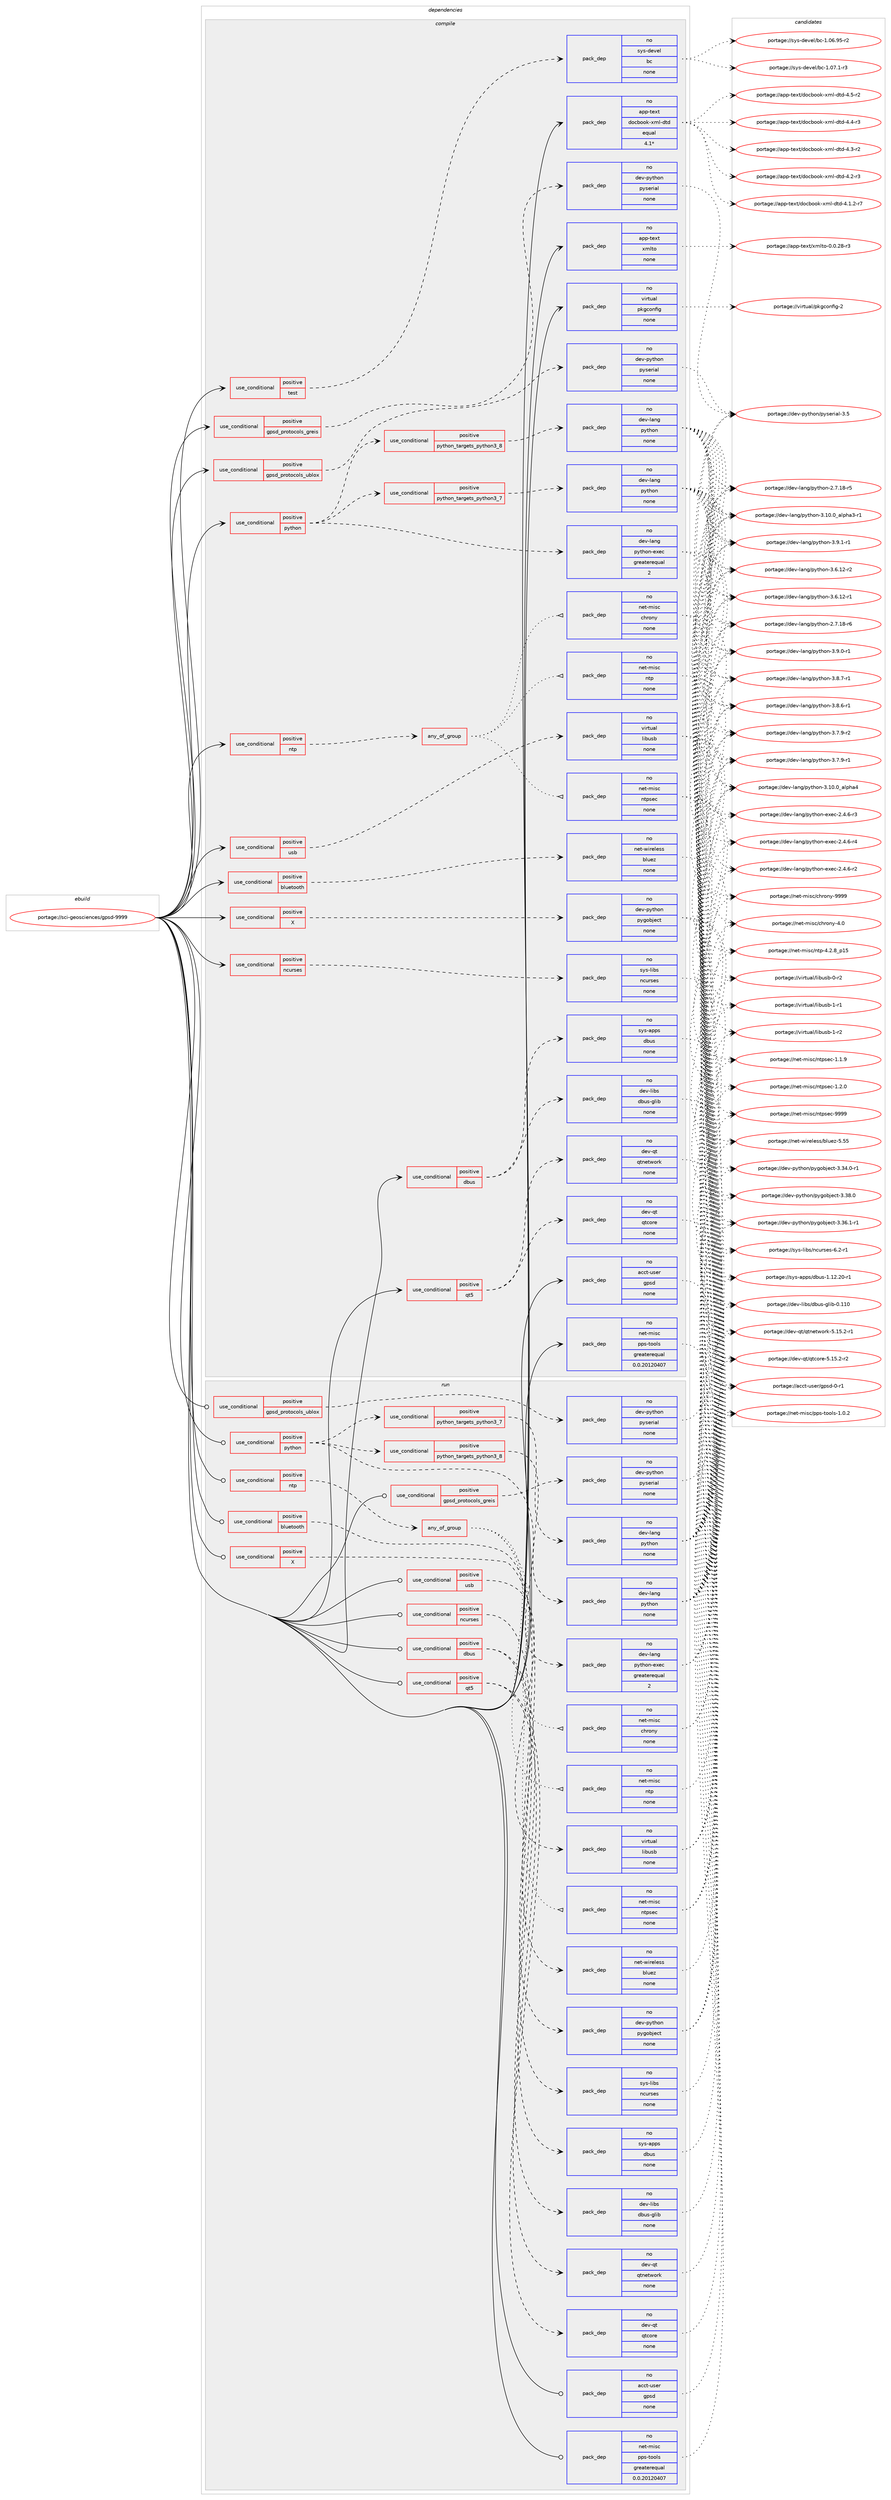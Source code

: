 digraph prolog {

# *************
# Graph options
# *************

newrank=true;
concentrate=true;
compound=true;
graph [rankdir=LR,fontname=Helvetica,fontsize=10,ranksep=1.5];#, ranksep=2.5, nodesep=0.2];
edge  [arrowhead=vee];
node  [fontname=Helvetica,fontsize=10];

# **********
# The ebuild
# **********

subgraph cluster_leftcol {
color=gray;
rank=same;
label=<<i>ebuild</i>>;
id [label="portage://sci-geosciences/gpsd-9999", color=red, width=4, href="../sci-geosciences/gpsd-9999.svg"];
}

# ****************
# The dependencies
# ****************

subgraph cluster_midcol {
color=gray;
label=<<i>dependencies</i>>;
subgraph cluster_compile {
fillcolor="#eeeeee";
style=filled;
label=<<i>compile</i>>;
subgraph cond5773 {
dependency18515 [label=<<TABLE BORDER="0" CELLBORDER="1" CELLSPACING="0" CELLPADDING="4"><TR><TD ROWSPAN="3" CELLPADDING="10">use_conditional</TD></TR><TR><TD>positive</TD></TR><TR><TD>X</TD></TR></TABLE>>, shape=none, color=red];
subgraph pack12598 {
dependency18516 [label=<<TABLE BORDER="0" CELLBORDER="1" CELLSPACING="0" CELLPADDING="4" WIDTH="220"><TR><TD ROWSPAN="6" CELLPADDING="30">pack_dep</TD></TR><TR><TD WIDTH="110">no</TD></TR><TR><TD>dev-python</TD></TR><TR><TD>pygobject</TD></TR><TR><TD>none</TD></TR><TR><TD></TD></TR></TABLE>>, shape=none, color=blue];
}
dependency18515:e -> dependency18516:w [weight=20,style="dashed",arrowhead="vee"];
}
id:e -> dependency18515:w [weight=20,style="solid",arrowhead="vee"];
subgraph cond5774 {
dependency18517 [label=<<TABLE BORDER="0" CELLBORDER="1" CELLSPACING="0" CELLPADDING="4"><TR><TD ROWSPAN="3" CELLPADDING="10">use_conditional</TD></TR><TR><TD>positive</TD></TR><TR><TD>bluetooth</TD></TR></TABLE>>, shape=none, color=red];
subgraph pack12599 {
dependency18518 [label=<<TABLE BORDER="0" CELLBORDER="1" CELLSPACING="0" CELLPADDING="4" WIDTH="220"><TR><TD ROWSPAN="6" CELLPADDING="30">pack_dep</TD></TR><TR><TD WIDTH="110">no</TD></TR><TR><TD>net-wireless</TD></TR><TR><TD>bluez</TD></TR><TR><TD>none</TD></TR><TR><TD></TD></TR></TABLE>>, shape=none, color=blue];
}
dependency18517:e -> dependency18518:w [weight=20,style="dashed",arrowhead="vee"];
}
id:e -> dependency18517:w [weight=20,style="solid",arrowhead="vee"];
subgraph cond5775 {
dependency18519 [label=<<TABLE BORDER="0" CELLBORDER="1" CELLSPACING="0" CELLPADDING="4"><TR><TD ROWSPAN="3" CELLPADDING="10">use_conditional</TD></TR><TR><TD>positive</TD></TR><TR><TD>dbus</TD></TR></TABLE>>, shape=none, color=red];
subgraph pack12600 {
dependency18520 [label=<<TABLE BORDER="0" CELLBORDER="1" CELLSPACING="0" CELLPADDING="4" WIDTH="220"><TR><TD ROWSPAN="6" CELLPADDING="30">pack_dep</TD></TR><TR><TD WIDTH="110">no</TD></TR><TR><TD>sys-apps</TD></TR><TR><TD>dbus</TD></TR><TR><TD>none</TD></TR><TR><TD></TD></TR></TABLE>>, shape=none, color=blue];
}
dependency18519:e -> dependency18520:w [weight=20,style="dashed",arrowhead="vee"];
subgraph pack12601 {
dependency18521 [label=<<TABLE BORDER="0" CELLBORDER="1" CELLSPACING="0" CELLPADDING="4" WIDTH="220"><TR><TD ROWSPAN="6" CELLPADDING="30">pack_dep</TD></TR><TR><TD WIDTH="110">no</TD></TR><TR><TD>dev-libs</TD></TR><TR><TD>dbus-glib</TD></TR><TR><TD>none</TD></TR><TR><TD></TD></TR></TABLE>>, shape=none, color=blue];
}
dependency18519:e -> dependency18521:w [weight=20,style="dashed",arrowhead="vee"];
}
id:e -> dependency18519:w [weight=20,style="solid",arrowhead="vee"];
subgraph cond5776 {
dependency18522 [label=<<TABLE BORDER="0" CELLBORDER="1" CELLSPACING="0" CELLPADDING="4"><TR><TD ROWSPAN="3" CELLPADDING="10">use_conditional</TD></TR><TR><TD>positive</TD></TR><TR><TD>gpsd_protocols_greis</TD></TR></TABLE>>, shape=none, color=red];
subgraph pack12602 {
dependency18523 [label=<<TABLE BORDER="0" CELLBORDER="1" CELLSPACING="0" CELLPADDING="4" WIDTH="220"><TR><TD ROWSPAN="6" CELLPADDING="30">pack_dep</TD></TR><TR><TD WIDTH="110">no</TD></TR><TR><TD>dev-python</TD></TR><TR><TD>pyserial</TD></TR><TR><TD>none</TD></TR><TR><TD></TD></TR></TABLE>>, shape=none, color=blue];
}
dependency18522:e -> dependency18523:w [weight=20,style="dashed",arrowhead="vee"];
}
id:e -> dependency18522:w [weight=20,style="solid",arrowhead="vee"];
subgraph cond5777 {
dependency18524 [label=<<TABLE BORDER="0" CELLBORDER="1" CELLSPACING="0" CELLPADDING="4"><TR><TD ROWSPAN="3" CELLPADDING="10">use_conditional</TD></TR><TR><TD>positive</TD></TR><TR><TD>gpsd_protocols_ublox</TD></TR></TABLE>>, shape=none, color=red];
subgraph pack12603 {
dependency18525 [label=<<TABLE BORDER="0" CELLBORDER="1" CELLSPACING="0" CELLPADDING="4" WIDTH="220"><TR><TD ROWSPAN="6" CELLPADDING="30">pack_dep</TD></TR><TR><TD WIDTH="110">no</TD></TR><TR><TD>dev-python</TD></TR><TR><TD>pyserial</TD></TR><TR><TD>none</TD></TR><TR><TD></TD></TR></TABLE>>, shape=none, color=blue];
}
dependency18524:e -> dependency18525:w [weight=20,style="dashed",arrowhead="vee"];
}
id:e -> dependency18524:w [weight=20,style="solid",arrowhead="vee"];
subgraph cond5778 {
dependency18526 [label=<<TABLE BORDER="0" CELLBORDER="1" CELLSPACING="0" CELLPADDING="4"><TR><TD ROWSPAN="3" CELLPADDING="10">use_conditional</TD></TR><TR><TD>positive</TD></TR><TR><TD>ncurses</TD></TR></TABLE>>, shape=none, color=red];
subgraph pack12604 {
dependency18527 [label=<<TABLE BORDER="0" CELLBORDER="1" CELLSPACING="0" CELLPADDING="4" WIDTH="220"><TR><TD ROWSPAN="6" CELLPADDING="30">pack_dep</TD></TR><TR><TD WIDTH="110">no</TD></TR><TR><TD>sys-libs</TD></TR><TR><TD>ncurses</TD></TR><TR><TD>none</TD></TR><TR><TD></TD></TR></TABLE>>, shape=none, color=blue];
}
dependency18526:e -> dependency18527:w [weight=20,style="dashed",arrowhead="vee"];
}
id:e -> dependency18526:w [weight=20,style="solid",arrowhead="vee"];
subgraph cond5779 {
dependency18528 [label=<<TABLE BORDER="0" CELLBORDER="1" CELLSPACING="0" CELLPADDING="4"><TR><TD ROWSPAN="3" CELLPADDING="10">use_conditional</TD></TR><TR><TD>positive</TD></TR><TR><TD>ntp</TD></TR></TABLE>>, shape=none, color=red];
subgraph any125 {
dependency18529 [label=<<TABLE BORDER="0" CELLBORDER="1" CELLSPACING="0" CELLPADDING="4"><TR><TD CELLPADDING="10">any_of_group</TD></TR></TABLE>>, shape=none, color=red];subgraph pack12605 {
dependency18530 [label=<<TABLE BORDER="0" CELLBORDER="1" CELLSPACING="0" CELLPADDING="4" WIDTH="220"><TR><TD ROWSPAN="6" CELLPADDING="30">pack_dep</TD></TR><TR><TD WIDTH="110">no</TD></TR><TR><TD>net-misc</TD></TR><TR><TD>ntp</TD></TR><TR><TD>none</TD></TR><TR><TD></TD></TR></TABLE>>, shape=none, color=blue];
}
dependency18529:e -> dependency18530:w [weight=20,style="dotted",arrowhead="oinv"];
subgraph pack12606 {
dependency18531 [label=<<TABLE BORDER="0" CELLBORDER="1" CELLSPACING="0" CELLPADDING="4" WIDTH="220"><TR><TD ROWSPAN="6" CELLPADDING="30">pack_dep</TD></TR><TR><TD WIDTH="110">no</TD></TR><TR><TD>net-misc</TD></TR><TR><TD>ntpsec</TD></TR><TR><TD>none</TD></TR><TR><TD></TD></TR></TABLE>>, shape=none, color=blue];
}
dependency18529:e -> dependency18531:w [weight=20,style="dotted",arrowhead="oinv"];
subgraph pack12607 {
dependency18532 [label=<<TABLE BORDER="0" CELLBORDER="1" CELLSPACING="0" CELLPADDING="4" WIDTH="220"><TR><TD ROWSPAN="6" CELLPADDING="30">pack_dep</TD></TR><TR><TD WIDTH="110">no</TD></TR><TR><TD>net-misc</TD></TR><TR><TD>chrony</TD></TR><TR><TD>none</TD></TR><TR><TD></TD></TR></TABLE>>, shape=none, color=blue];
}
dependency18529:e -> dependency18532:w [weight=20,style="dotted",arrowhead="oinv"];
}
dependency18528:e -> dependency18529:w [weight=20,style="dashed",arrowhead="vee"];
}
id:e -> dependency18528:w [weight=20,style="solid",arrowhead="vee"];
subgraph cond5780 {
dependency18533 [label=<<TABLE BORDER="0" CELLBORDER="1" CELLSPACING="0" CELLPADDING="4"><TR><TD ROWSPAN="3" CELLPADDING="10">use_conditional</TD></TR><TR><TD>positive</TD></TR><TR><TD>python</TD></TR></TABLE>>, shape=none, color=red];
subgraph cond5781 {
dependency18534 [label=<<TABLE BORDER="0" CELLBORDER="1" CELLSPACING="0" CELLPADDING="4"><TR><TD ROWSPAN="3" CELLPADDING="10">use_conditional</TD></TR><TR><TD>positive</TD></TR><TR><TD>python_targets_python3_7</TD></TR></TABLE>>, shape=none, color=red];
subgraph pack12608 {
dependency18535 [label=<<TABLE BORDER="0" CELLBORDER="1" CELLSPACING="0" CELLPADDING="4" WIDTH="220"><TR><TD ROWSPAN="6" CELLPADDING="30">pack_dep</TD></TR><TR><TD WIDTH="110">no</TD></TR><TR><TD>dev-lang</TD></TR><TR><TD>python</TD></TR><TR><TD>none</TD></TR><TR><TD></TD></TR></TABLE>>, shape=none, color=blue];
}
dependency18534:e -> dependency18535:w [weight=20,style="dashed",arrowhead="vee"];
}
dependency18533:e -> dependency18534:w [weight=20,style="dashed",arrowhead="vee"];
subgraph cond5782 {
dependency18536 [label=<<TABLE BORDER="0" CELLBORDER="1" CELLSPACING="0" CELLPADDING="4"><TR><TD ROWSPAN="3" CELLPADDING="10">use_conditional</TD></TR><TR><TD>positive</TD></TR><TR><TD>python_targets_python3_8</TD></TR></TABLE>>, shape=none, color=red];
subgraph pack12609 {
dependency18537 [label=<<TABLE BORDER="0" CELLBORDER="1" CELLSPACING="0" CELLPADDING="4" WIDTH="220"><TR><TD ROWSPAN="6" CELLPADDING="30">pack_dep</TD></TR><TR><TD WIDTH="110">no</TD></TR><TR><TD>dev-lang</TD></TR><TR><TD>python</TD></TR><TR><TD>none</TD></TR><TR><TD></TD></TR></TABLE>>, shape=none, color=blue];
}
dependency18536:e -> dependency18537:w [weight=20,style="dashed",arrowhead="vee"];
}
dependency18533:e -> dependency18536:w [weight=20,style="dashed",arrowhead="vee"];
subgraph pack12610 {
dependency18538 [label=<<TABLE BORDER="0" CELLBORDER="1" CELLSPACING="0" CELLPADDING="4" WIDTH="220"><TR><TD ROWSPAN="6" CELLPADDING="30">pack_dep</TD></TR><TR><TD WIDTH="110">no</TD></TR><TR><TD>dev-lang</TD></TR><TR><TD>python-exec</TD></TR><TR><TD>greaterequal</TD></TR><TR><TD>2</TD></TR></TABLE>>, shape=none, color=blue];
}
dependency18533:e -> dependency18538:w [weight=20,style="dashed",arrowhead="vee"];
}
id:e -> dependency18533:w [weight=20,style="solid",arrowhead="vee"];
subgraph cond5783 {
dependency18539 [label=<<TABLE BORDER="0" CELLBORDER="1" CELLSPACING="0" CELLPADDING="4"><TR><TD ROWSPAN="3" CELLPADDING="10">use_conditional</TD></TR><TR><TD>positive</TD></TR><TR><TD>qt5</TD></TR></TABLE>>, shape=none, color=red];
subgraph pack12611 {
dependency18540 [label=<<TABLE BORDER="0" CELLBORDER="1" CELLSPACING="0" CELLPADDING="4" WIDTH="220"><TR><TD ROWSPAN="6" CELLPADDING="30">pack_dep</TD></TR><TR><TD WIDTH="110">no</TD></TR><TR><TD>dev-qt</TD></TR><TR><TD>qtcore</TD></TR><TR><TD>none</TD></TR><TR><TD></TD></TR></TABLE>>, shape=none, color=blue];
}
dependency18539:e -> dependency18540:w [weight=20,style="dashed",arrowhead="vee"];
subgraph pack12612 {
dependency18541 [label=<<TABLE BORDER="0" CELLBORDER="1" CELLSPACING="0" CELLPADDING="4" WIDTH="220"><TR><TD ROWSPAN="6" CELLPADDING="30">pack_dep</TD></TR><TR><TD WIDTH="110">no</TD></TR><TR><TD>dev-qt</TD></TR><TR><TD>qtnetwork</TD></TR><TR><TD>none</TD></TR><TR><TD></TD></TR></TABLE>>, shape=none, color=blue];
}
dependency18539:e -> dependency18541:w [weight=20,style="dashed",arrowhead="vee"];
}
id:e -> dependency18539:w [weight=20,style="solid",arrowhead="vee"];
subgraph cond5784 {
dependency18542 [label=<<TABLE BORDER="0" CELLBORDER="1" CELLSPACING="0" CELLPADDING="4"><TR><TD ROWSPAN="3" CELLPADDING="10">use_conditional</TD></TR><TR><TD>positive</TD></TR><TR><TD>test</TD></TR></TABLE>>, shape=none, color=red];
subgraph pack12613 {
dependency18543 [label=<<TABLE BORDER="0" CELLBORDER="1" CELLSPACING="0" CELLPADDING="4" WIDTH="220"><TR><TD ROWSPAN="6" CELLPADDING="30">pack_dep</TD></TR><TR><TD WIDTH="110">no</TD></TR><TR><TD>sys-devel</TD></TR><TR><TD>bc</TD></TR><TR><TD>none</TD></TR><TR><TD></TD></TR></TABLE>>, shape=none, color=blue];
}
dependency18542:e -> dependency18543:w [weight=20,style="dashed",arrowhead="vee"];
}
id:e -> dependency18542:w [weight=20,style="solid",arrowhead="vee"];
subgraph cond5785 {
dependency18544 [label=<<TABLE BORDER="0" CELLBORDER="1" CELLSPACING="0" CELLPADDING="4"><TR><TD ROWSPAN="3" CELLPADDING="10">use_conditional</TD></TR><TR><TD>positive</TD></TR><TR><TD>usb</TD></TR></TABLE>>, shape=none, color=red];
subgraph pack12614 {
dependency18545 [label=<<TABLE BORDER="0" CELLBORDER="1" CELLSPACING="0" CELLPADDING="4" WIDTH="220"><TR><TD ROWSPAN="6" CELLPADDING="30">pack_dep</TD></TR><TR><TD WIDTH="110">no</TD></TR><TR><TD>virtual</TD></TR><TR><TD>libusb</TD></TR><TR><TD>none</TD></TR><TR><TD></TD></TR></TABLE>>, shape=none, color=blue];
}
dependency18544:e -> dependency18545:w [weight=20,style="dashed",arrowhead="vee"];
}
id:e -> dependency18544:w [weight=20,style="solid",arrowhead="vee"];
subgraph pack12615 {
dependency18546 [label=<<TABLE BORDER="0" CELLBORDER="1" CELLSPACING="0" CELLPADDING="4" WIDTH="220"><TR><TD ROWSPAN="6" CELLPADDING="30">pack_dep</TD></TR><TR><TD WIDTH="110">no</TD></TR><TR><TD>acct-user</TD></TR><TR><TD>gpsd</TD></TR><TR><TD>none</TD></TR><TR><TD></TD></TR></TABLE>>, shape=none, color=blue];
}
id:e -> dependency18546:w [weight=20,style="solid",arrowhead="vee"];
subgraph pack12616 {
dependency18547 [label=<<TABLE BORDER="0" CELLBORDER="1" CELLSPACING="0" CELLPADDING="4" WIDTH="220"><TR><TD ROWSPAN="6" CELLPADDING="30">pack_dep</TD></TR><TR><TD WIDTH="110">no</TD></TR><TR><TD>app-text</TD></TR><TR><TD>docbook-xml-dtd</TD></TR><TR><TD>equal</TD></TR><TR><TD>4.1*</TD></TR></TABLE>>, shape=none, color=blue];
}
id:e -> dependency18547:w [weight=20,style="solid",arrowhead="vee"];
subgraph pack12617 {
dependency18548 [label=<<TABLE BORDER="0" CELLBORDER="1" CELLSPACING="0" CELLPADDING="4" WIDTH="220"><TR><TD ROWSPAN="6" CELLPADDING="30">pack_dep</TD></TR><TR><TD WIDTH="110">no</TD></TR><TR><TD>app-text</TD></TR><TR><TD>xmlto</TD></TR><TR><TD>none</TD></TR><TR><TD></TD></TR></TABLE>>, shape=none, color=blue];
}
id:e -> dependency18548:w [weight=20,style="solid",arrowhead="vee"];
subgraph pack12618 {
dependency18549 [label=<<TABLE BORDER="0" CELLBORDER="1" CELLSPACING="0" CELLPADDING="4" WIDTH="220"><TR><TD ROWSPAN="6" CELLPADDING="30">pack_dep</TD></TR><TR><TD WIDTH="110">no</TD></TR><TR><TD>net-misc</TD></TR><TR><TD>pps-tools</TD></TR><TR><TD>greaterequal</TD></TR><TR><TD>0.0.20120407</TD></TR></TABLE>>, shape=none, color=blue];
}
id:e -> dependency18549:w [weight=20,style="solid",arrowhead="vee"];
subgraph pack12619 {
dependency18550 [label=<<TABLE BORDER="0" CELLBORDER="1" CELLSPACING="0" CELLPADDING="4" WIDTH="220"><TR><TD ROWSPAN="6" CELLPADDING="30">pack_dep</TD></TR><TR><TD WIDTH="110">no</TD></TR><TR><TD>virtual</TD></TR><TR><TD>pkgconfig</TD></TR><TR><TD>none</TD></TR><TR><TD></TD></TR></TABLE>>, shape=none, color=blue];
}
id:e -> dependency18550:w [weight=20,style="solid",arrowhead="vee"];
}
subgraph cluster_compileandrun {
fillcolor="#eeeeee";
style=filled;
label=<<i>compile and run</i>>;
}
subgraph cluster_run {
fillcolor="#eeeeee";
style=filled;
label=<<i>run</i>>;
subgraph cond5786 {
dependency18551 [label=<<TABLE BORDER="0" CELLBORDER="1" CELLSPACING="0" CELLPADDING="4"><TR><TD ROWSPAN="3" CELLPADDING="10">use_conditional</TD></TR><TR><TD>positive</TD></TR><TR><TD>X</TD></TR></TABLE>>, shape=none, color=red];
subgraph pack12620 {
dependency18552 [label=<<TABLE BORDER="0" CELLBORDER="1" CELLSPACING="0" CELLPADDING="4" WIDTH="220"><TR><TD ROWSPAN="6" CELLPADDING="30">pack_dep</TD></TR><TR><TD WIDTH="110">no</TD></TR><TR><TD>dev-python</TD></TR><TR><TD>pygobject</TD></TR><TR><TD>none</TD></TR><TR><TD></TD></TR></TABLE>>, shape=none, color=blue];
}
dependency18551:e -> dependency18552:w [weight=20,style="dashed",arrowhead="vee"];
}
id:e -> dependency18551:w [weight=20,style="solid",arrowhead="odot"];
subgraph cond5787 {
dependency18553 [label=<<TABLE BORDER="0" CELLBORDER="1" CELLSPACING="0" CELLPADDING="4"><TR><TD ROWSPAN="3" CELLPADDING="10">use_conditional</TD></TR><TR><TD>positive</TD></TR><TR><TD>bluetooth</TD></TR></TABLE>>, shape=none, color=red];
subgraph pack12621 {
dependency18554 [label=<<TABLE BORDER="0" CELLBORDER="1" CELLSPACING="0" CELLPADDING="4" WIDTH="220"><TR><TD ROWSPAN="6" CELLPADDING="30">pack_dep</TD></TR><TR><TD WIDTH="110">no</TD></TR><TR><TD>net-wireless</TD></TR><TR><TD>bluez</TD></TR><TR><TD>none</TD></TR><TR><TD></TD></TR></TABLE>>, shape=none, color=blue];
}
dependency18553:e -> dependency18554:w [weight=20,style="dashed",arrowhead="vee"];
}
id:e -> dependency18553:w [weight=20,style="solid",arrowhead="odot"];
subgraph cond5788 {
dependency18555 [label=<<TABLE BORDER="0" CELLBORDER="1" CELLSPACING="0" CELLPADDING="4"><TR><TD ROWSPAN="3" CELLPADDING="10">use_conditional</TD></TR><TR><TD>positive</TD></TR><TR><TD>dbus</TD></TR></TABLE>>, shape=none, color=red];
subgraph pack12622 {
dependency18556 [label=<<TABLE BORDER="0" CELLBORDER="1" CELLSPACING="0" CELLPADDING="4" WIDTH="220"><TR><TD ROWSPAN="6" CELLPADDING="30">pack_dep</TD></TR><TR><TD WIDTH="110">no</TD></TR><TR><TD>sys-apps</TD></TR><TR><TD>dbus</TD></TR><TR><TD>none</TD></TR><TR><TD></TD></TR></TABLE>>, shape=none, color=blue];
}
dependency18555:e -> dependency18556:w [weight=20,style="dashed",arrowhead="vee"];
subgraph pack12623 {
dependency18557 [label=<<TABLE BORDER="0" CELLBORDER="1" CELLSPACING="0" CELLPADDING="4" WIDTH="220"><TR><TD ROWSPAN="6" CELLPADDING="30">pack_dep</TD></TR><TR><TD WIDTH="110">no</TD></TR><TR><TD>dev-libs</TD></TR><TR><TD>dbus-glib</TD></TR><TR><TD>none</TD></TR><TR><TD></TD></TR></TABLE>>, shape=none, color=blue];
}
dependency18555:e -> dependency18557:w [weight=20,style="dashed",arrowhead="vee"];
}
id:e -> dependency18555:w [weight=20,style="solid",arrowhead="odot"];
subgraph cond5789 {
dependency18558 [label=<<TABLE BORDER="0" CELLBORDER="1" CELLSPACING="0" CELLPADDING="4"><TR><TD ROWSPAN="3" CELLPADDING="10">use_conditional</TD></TR><TR><TD>positive</TD></TR><TR><TD>gpsd_protocols_greis</TD></TR></TABLE>>, shape=none, color=red];
subgraph pack12624 {
dependency18559 [label=<<TABLE BORDER="0" CELLBORDER="1" CELLSPACING="0" CELLPADDING="4" WIDTH="220"><TR><TD ROWSPAN="6" CELLPADDING="30">pack_dep</TD></TR><TR><TD WIDTH="110">no</TD></TR><TR><TD>dev-python</TD></TR><TR><TD>pyserial</TD></TR><TR><TD>none</TD></TR><TR><TD></TD></TR></TABLE>>, shape=none, color=blue];
}
dependency18558:e -> dependency18559:w [weight=20,style="dashed",arrowhead="vee"];
}
id:e -> dependency18558:w [weight=20,style="solid",arrowhead="odot"];
subgraph cond5790 {
dependency18560 [label=<<TABLE BORDER="0" CELLBORDER="1" CELLSPACING="0" CELLPADDING="4"><TR><TD ROWSPAN="3" CELLPADDING="10">use_conditional</TD></TR><TR><TD>positive</TD></TR><TR><TD>gpsd_protocols_ublox</TD></TR></TABLE>>, shape=none, color=red];
subgraph pack12625 {
dependency18561 [label=<<TABLE BORDER="0" CELLBORDER="1" CELLSPACING="0" CELLPADDING="4" WIDTH="220"><TR><TD ROWSPAN="6" CELLPADDING="30">pack_dep</TD></TR><TR><TD WIDTH="110">no</TD></TR><TR><TD>dev-python</TD></TR><TR><TD>pyserial</TD></TR><TR><TD>none</TD></TR><TR><TD></TD></TR></TABLE>>, shape=none, color=blue];
}
dependency18560:e -> dependency18561:w [weight=20,style="dashed",arrowhead="vee"];
}
id:e -> dependency18560:w [weight=20,style="solid",arrowhead="odot"];
subgraph cond5791 {
dependency18562 [label=<<TABLE BORDER="0" CELLBORDER="1" CELLSPACING="0" CELLPADDING="4"><TR><TD ROWSPAN="3" CELLPADDING="10">use_conditional</TD></TR><TR><TD>positive</TD></TR><TR><TD>ncurses</TD></TR></TABLE>>, shape=none, color=red];
subgraph pack12626 {
dependency18563 [label=<<TABLE BORDER="0" CELLBORDER="1" CELLSPACING="0" CELLPADDING="4" WIDTH="220"><TR><TD ROWSPAN="6" CELLPADDING="30">pack_dep</TD></TR><TR><TD WIDTH="110">no</TD></TR><TR><TD>sys-libs</TD></TR><TR><TD>ncurses</TD></TR><TR><TD>none</TD></TR><TR><TD></TD></TR></TABLE>>, shape=none, color=blue];
}
dependency18562:e -> dependency18563:w [weight=20,style="dashed",arrowhead="vee"];
}
id:e -> dependency18562:w [weight=20,style="solid",arrowhead="odot"];
subgraph cond5792 {
dependency18564 [label=<<TABLE BORDER="0" CELLBORDER="1" CELLSPACING="0" CELLPADDING="4"><TR><TD ROWSPAN="3" CELLPADDING="10">use_conditional</TD></TR><TR><TD>positive</TD></TR><TR><TD>ntp</TD></TR></TABLE>>, shape=none, color=red];
subgraph any126 {
dependency18565 [label=<<TABLE BORDER="0" CELLBORDER="1" CELLSPACING="0" CELLPADDING="4"><TR><TD CELLPADDING="10">any_of_group</TD></TR></TABLE>>, shape=none, color=red];subgraph pack12627 {
dependency18566 [label=<<TABLE BORDER="0" CELLBORDER="1" CELLSPACING="0" CELLPADDING="4" WIDTH="220"><TR><TD ROWSPAN="6" CELLPADDING="30">pack_dep</TD></TR><TR><TD WIDTH="110">no</TD></TR><TR><TD>net-misc</TD></TR><TR><TD>ntp</TD></TR><TR><TD>none</TD></TR><TR><TD></TD></TR></TABLE>>, shape=none, color=blue];
}
dependency18565:e -> dependency18566:w [weight=20,style="dotted",arrowhead="oinv"];
subgraph pack12628 {
dependency18567 [label=<<TABLE BORDER="0" CELLBORDER="1" CELLSPACING="0" CELLPADDING="4" WIDTH="220"><TR><TD ROWSPAN="6" CELLPADDING="30">pack_dep</TD></TR><TR><TD WIDTH="110">no</TD></TR><TR><TD>net-misc</TD></TR><TR><TD>ntpsec</TD></TR><TR><TD>none</TD></TR><TR><TD></TD></TR></TABLE>>, shape=none, color=blue];
}
dependency18565:e -> dependency18567:w [weight=20,style="dotted",arrowhead="oinv"];
subgraph pack12629 {
dependency18568 [label=<<TABLE BORDER="0" CELLBORDER="1" CELLSPACING="0" CELLPADDING="4" WIDTH="220"><TR><TD ROWSPAN="6" CELLPADDING="30">pack_dep</TD></TR><TR><TD WIDTH="110">no</TD></TR><TR><TD>net-misc</TD></TR><TR><TD>chrony</TD></TR><TR><TD>none</TD></TR><TR><TD></TD></TR></TABLE>>, shape=none, color=blue];
}
dependency18565:e -> dependency18568:w [weight=20,style="dotted",arrowhead="oinv"];
}
dependency18564:e -> dependency18565:w [weight=20,style="dashed",arrowhead="vee"];
}
id:e -> dependency18564:w [weight=20,style="solid",arrowhead="odot"];
subgraph cond5793 {
dependency18569 [label=<<TABLE BORDER="0" CELLBORDER="1" CELLSPACING="0" CELLPADDING="4"><TR><TD ROWSPAN="3" CELLPADDING="10">use_conditional</TD></TR><TR><TD>positive</TD></TR><TR><TD>python</TD></TR></TABLE>>, shape=none, color=red];
subgraph cond5794 {
dependency18570 [label=<<TABLE BORDER="0" CELLBORDER="1" CELLSPACING="0" CELLPADDING="4"><TR><TD ROWSPAN="3" CELLPADDING="10">use_conditional</TD></TR><TR><TD>positive</TD></TR><TR><TD>python_targets_python3_7</TD></TR></TABLE>>, shape=none, color=red];
subgraph pack12630 {
dependency18571 [label=<<TABLE BORDER="0" CELLBORDER="1" CELLSPACING="0" CELLPADDING="4" WIDTH="220"><TR><TD ROWSPAN="6" CELLPADDING="30">pack_dep</TD></TR><TR><TD WIDTH="110">no</TD></TR><TR><TD>dev-lang</TD></TR><TR><TD>python</TD></TR><TR><TD>none</TD></TR><TR><TD></TD></TR></TABLE>>, shape=none, color=blue];
}
dependency18570:e -> dependency18571:w [weight=20,style="dashed",arrowhead="vee"];
}
dependency18569:e -> dependency18570:w [weight=20,style="dashed",arrowhead="vee"];
subgraph cond5795 {
dependency18572 [label=<<TABLE BORDER="0" CELLBORDER="1" CELLSPACING="0" CELLPADDING="4"><TR><TD ROWSPAN="3" CELLPADDING="10">use_conditional</TD></TR><TR><TD>positive</TD></TR><TR><TD>python_targets_python3_8</TD></TR></TABLE>>, shape=none, color=red];
subgraph pack12631 {
dependency18573 [label=<<TABLE BORDER="0" CELLBORDER="1" CELLSPACING="0" CELLPADDING="4" WIDTH="220"><TR><TD ROWSPAN="6" CELLPADDING="30">pack_dep</TD></TR><TR><TD WIDTH="110">no</TD></TR><TR><TD>dev-lang</TD></TR><TR><TD>python</TD></TR><TR><TD>none</TD></TR><TR><TD></TD></TR></TABLE>>, shape=none, color=blue];
}
dependency18572:e -> dependency18573:w [weight=20,style="dashed",arrowhead="vee"];
}
dependency18569:e -> dependency18572:w [weight=20,style="dashed",arrowhead="vee"];
subgraph pack12632 {
dependency18574 [label=<<TABLE BORDER="0" CELLBORDER="1" CELLSPACING="0" CELLPADDING="4" WIDTH="220"><TR><TD ROWSPAN="6" CELLPADDING="30">pack_dep</TD></TR><TR><TD WIDTH="110">no</TD></TR><TR><TD>dev-lang</TD></TR><TR><TD>python-exec</TD></TR><TR><TD>greaterequal</TD></TR><TR><TD>2</TD></TR></TABLE>>, shape=none, color=blue];
}
dependency18569:e -> dependency18574:w [weight=20,style="dashed",arrowhead="vee"];
}
id:e -> dependency18569:w [weight=20,style="solid",arrowhead="odot"];
subgraph cond5796 {
dependency18575 [label=<<TABLE BORDER="0" CELLBORDER="1" CELLSPACING="0" CELLPADDING="4"><TR><TD ROWSPAN="3" CELLPADDING="10">use_conditional</TD></TR><TR><TD>positive</TD></TR><TR><TD>qt5</TD></TR></TABLE>>, shape=none, color=red];
subgraph pack12633 {
dependency18576 [label=<<TABLE BORDER="0" CELLBORDER="1" CELLSPACING="0" CELLPADDING="4" WIDTH="220"><TR><TD ROWSPAN="6" CELLPADDING="30">pack_dep</TD></TR><TR><TD WIDTH="110">no</TD></TR><TR><TD>dev-qt</TD></TR><TR><TD>qtcore</TD></TR><TR><TD>none</TD></TR><TR><TD></TD></TR></TABLE>>, shape=none, color=blue];
}
dependency18575:e -> dependency18576:w [weight=20,style="dashed",arrowhead="vee"];
subgraph pack12634 {
dependency18577 [label=<<TABLE BORDER="0" CELLBORDER="1" CELLSPACING="0" CELLPADDING="4" WIDTH="220"><TR><TD ROWSPAN="6" CELLPADDING="30">pack_dep</TD></TR><TR><TD WIDTH="110">no</TD></TR><TR><TD>dev-qt</TD></TR><TR><TD>qtnetwork</TD></TR><TR><TD>none</TD></TR><TR><TD></TD></TR></TABLE>>, shape=none, color=blue];
}
dependency18575:e -> dependency18577:w [weight=20,style="dashed",arrowhead="vee"];
}
id:e -> dependency18575:w [weight=20,style="solid",arrowhead="odot"];
subgraph cond5797 {
dependency18578 [label=<<TABLE BORDER="0" CELLBORDER="1" CELLSPACING="0" CELLPADDING="4"><TR><TD ROWSPAN="3" CELLPADDING="10">use_conditional</TD></TR><TR><TD>positive</TD></TR><TR><TD>usb</TD></TR></TABLE>>, shape=none, color=red];
subgraph pack12635 {
dependency18579 [label=<<TABLE BORDER="0" CELLBORDER="1" CELLSPACING="0" CELLPADDING="4" WIDTH="220"><TR><TD ROWSPAN="6" CELLPADDING="30">pack_dep</TD></TR><TR><TD WIDTH="110">no</TD></TR><TR><TD>virtual</TD></TR><TR><TD>libusb</TD></TR><TR><TD>none</TD></TR><TR><TD></TD></TR></TABLE>>, shape=none, color=blue];
}
dependency18578:e -> dependency18579:w [weight=20,style="dashed",arrowhead="vee"];
}
id:e -> dependency18578:w [weight=20,style="solid",arrowhead="odot"];
subgraph pack12636 {
dependency18580 [label=<<TABLE BORDER="0" CELLBORDER="1" CELLSPACING="0" CELLPADDING="4" WIDTH="220"><TR><TD ROWSPAN="6" CELLPADDING="30">pack_dep</TD></TR><TR><TD WIDTH="110">no</TD></TR><TR><TD>acct-user</TD></TR><TR><TD>gpsd</TD></TR><TR><TD>none</TD></TR><TR><TD></TD></TR></TABLE>>, shape=none, color=blue];
}
id:e -> dependency18580:w [weight=20,style="solid",arrowhead="odot"];
subgraph pack12637 {
dependency18581 [label=<<TABLE BORDER="0" CELLBORDER="1" CELLSPACING="0" CELLPADDING="4" WIDTH="220"><TR><TD ROWSPAN="6" CELLPADDING="30">pack_dep</TD></TR><TR><TD WIDTH="110">no</TD></TR><TR><TD>net-misc</TD></TR><TR><TD>pps-tools</TD></TR><TR><TD>greaterequal</TD></TR><TR><TD>0.0.20120407</TD></TR></TABLE>>, shape=none, color=blue];
}
id:e -> dependency18581:w [weight=20,style="solid",arrowhead="odot"];
}
}

# **************
# The candidates
# **************

subgraph cluster_choices {
rank=same;
color=gray;
label=<<i>candidates</i>>;

subgraph choice12598 {
color=black;
nodesep=1;
choice1001011184511212111610411111047112121103111981061019911645514651564648 [label="portage://dev-python/pygobject-3.38.0", color=red, width=4,href="../dev-python/pygobject-3.38.0.svg"];
choice10010111845112121116104111110471121211031119810610199116455146515446494511449 [label="portage://dev-python/pygobject-3.36.1-r1", color=red, width=4,href="../dev-python/pygobject-3.36.1-r1.svg"];
choice10010111845112121116104111110471121211031119810610199116455146515246484511449 [label="portage://dev-python/pygobject-3.34.0-r1", color=red, width=4,href="../dev-python/pygobject-3.34.0-r1.svg"];
dependency18516:e -> choice1001011184511212111610411111047112121103111981061019911645514651564648:w [style=dotted,weight="100"];
dependency18516:e -> choice10010111845112121116104111110471121211031119810610199116455146515446494511449:w [style=dotted,weight="100"];
dependency18516:e -> choice10010111845112121116104111110471121211031119810610199116455146515246484511449:w [style=dotted,weight="100"];
}
subgraph choice12599 {
color=black;
nodesep=1;
choice1101011164511910511410110810111511547981081171011224553465353 [label="portage://net-wireless/bluez-5.55", color=red, width=4,href="../net-wireless/bluez-5.55.svg"];
dependency18518:e -> choice1101011164511910511410110810111511547981081171011224553465353:w [style=dotted,weight="100"];
}
subgraph choice12600 {
color=black;
nodesep=1;
choice1151211154597112112115471009811711545494649504650484511449 [label="portage://sys-apps/dbus-1.12.20-r1", color=red, width=4,href="../sys-apps/dbus-1.12.20-r1.svg"];
dependency18520:e -> choice1151211154597112112115471009811711545494649504650484511449:w [style=dotted,weight="100"];
}
subgraph choice12601 {
color=black;
nodesep=1;
choice100101118451081059811547100981171154510310810598454846494948 [label="portage://dev-libs/dbus-glib-0.110", color=red, width=4,href="../dev-libs/dbus-glib-0.110.svg"];
dependency18521:e -> choice100101118451081059811547100981171154510310810598454846494948:w [style=dotted,weight="100"];
}
subgraph choice12602 {
color=black;
nodesep=1;
choice10010111845112121116104111110471121211151011141059710845514653 [label="portage://dev-python/pyserial-3.5", color=red, width=4,href="../dev-python/pyserial-3.5.svg"];
dependency18523:e -> choice10010111845112121116104111110471121211151011141059710845514653:w [style=dotted,weight="100"];
}
subgraph choice12603 {
color=black;
nodesep=1;
choice10010111845112121116104111110471121211151011141059710845514653 [label="portage://dev-python/pyserial-3.5", color=red, width=4,href="../dev-python/pyserial-3.5.svg"];
dependency18525:e -> choice10010111845112121116104111110471121211151011141059710845514653:w [style=dotted,weight="100"];
}
subgraph choice12604 {
color=black;
nodesep=1;
choice11512111545108105981154711099117114115101115455446504511449 [label="portage://sys-libs/ncurses-6.2-r1", color=red, width=4,href="../sys-libs/ncurses-6.2-r1.svg"];
dependency18527:e -> choice11512111545108105981154711099117114115101115455446504511449:w [style=dotted,weight="100"];
}
subgraph choice12605 {
color=black;
nodesep=1;
choice110101116451091051159947110116112455246504656951124953 [label="portage://net-misc/ntp-4.2.8_p15", color=red, width=4,href="../net-misc/ntp-4.2.8_p15.svg"];
dependency18530:e -> choice110101116451091051159947110116112455246504656951124953:w [style=dotted,weight="100"];
}
subgraph choice12606 {
color=black;
nodesep=1;
choice110101116451091051159947110116112115101994557575757 [label="portage://net-misc/ntpsec-9999", color=red, width=4,href="../net-misc/ntpsec-9999.svg"];
choice11010111645109105115994711011611211510199454946504648 [label="portage://net-misc/ntpsec-1.2.0", color=red, width=4,href="../net-misc/ntpsec-1.2.0.svg"];
choice11010111645109105115994711011611211510199454946494657 [label="portage://net-misc/ntpsec-1.1.9", color=red, width=4,href="../net-misc/ntpsec-1.1.9.svg"];
dependency18531:e -> choice110101116451091051159947110116112115101994557575757:w [style=dotted,weight="100"];
dependency18531:e -> choice11010111645109105115994711011611211510199454946504648:w [style=dotted,weight="100"];
dependency18531:e -> choice11010111645109105115994711011611211510199454946494657:w [style=dotted,weight="100"];
}
subgraph choice12607 {
color=black;
nodesep=1;
choice110101116451091051159947991041141111101214557575757 [label="portage://net-misc/chrony-9999", color=red, width=4,href="../net-misc/chrony-9999.svg"];
choice1101011164510910511599479910411411111012145524648 [label="portage://net-misc/chrony-4.0", color=red, width=4,href="../net-misc/chrony-4.0.svg"];
dependency18532:e -> choice110101116451091051159947991041141111101214557575757:w [style=dotted,weight="100"];
dependency18532:e -> choice1101011164510910511599479910411411111012145524648:w [style=dotted,weight="100"];
}
subgraph choice12608 {
color=black;
nodesep=1;
choice1001011184510897110103471121211161041111104551465746494511449 [label="portage://dev-lang/python-3.9.1-r1", color=red, width=4,href="../dev-lang/python-3.9.1-r1.svg"];
choice1001011184510897110103471121211161041111104551465746484511449 [label="portage://dev-lang/python-3.9.0-r1", color=red, width=4,href="../dev-lang/python-3.9.0-r1.svg"];
choice1001011184510897110103471121211161041111104551465646554511449 [label="portage://dev-lang/python-3.8.7-r1", color=red, width=4,href="../dev-lang/python-3.8.7-r1.svg"];
choice1001011184510897110103471121211161041111104551465646544511449 [label="portage://dev-lang/python-3.8.6-r1", color=red, width=4,href="../dev-lang/python-3.8.6-r1.svg"];
choice1001011184510897110103471121211161041111104551465546574511450 [label="portage://dev-lang/python-3.7.9-r2", color=red, width=4,href="../dev-lang/python-3.7.9-r2.svg"];
choice1001011184510897110103471121211161041111104551465546574511449 [label="portage://dev-lang/python-3.7.9-r1", color=red, width=4,href="../dev-lang/python-3.7.9-r1.svg"];
choice100101118451089711010347112121116104111110455146544649504511450 [label="portage://dev-lang/python-3.6.12-r2", color=red, width=4,href="../dev-lang/python-3.6.12-r2.svg"];
choice100101118451089711010347112121116104111110455146544649504511449 [label="portage://dev-lang/python-3.6.12-r1", color=red, width=4,href="../dev-lang/python-3.6.12-r1.svg"];
choice1001011184510897110103471121211161041111104551464948464895971081121049752 [label="portage://dev-lang/python-3.10.0_alpha4", color=red, width=4,href="../dev-lang/python-3.10.0_alpha4.svg"];
choice10010111845108971101034711212111610411111045514649484648959710811210497514511449 [label="portage://dev-lang/python-3.10.0_alpha3-r1", color=red, width=4,href="../dev-lang/python-3.10.0_alpha3-r1.svg"];
choice100101118451089711010347112121116104111110455046554649564511454 [label="portage://dev-lang/python-2.7.18-r6", color=red, width=4,href="../dev-lang/python-2.7.18-r6.svg"];
choice100101118451089711010347112121116104111110455046554649564511453 [label="portage://dev-lang/python-2.7.18-r5", color=red, width=4,href="../dev-lang/python-2.7.18-r5.svg"];
dependency18535:e -> choice1001011184510897110103471121211161041111104551465746494511449:w [style=dotted,weight="100"];
dependency18535:e -> choice1001011184510897110103471121211161041111104551465746484511449:w [style=dotted,weight="100"];
dependency18535:e -> choice1001011184510897110103471121211161041111104551465646554511449:w [style=dotted,weight="100"];
dependency18535:e -> choice1001011184510897110103471121211161041111104551465646544511449:w [style=dotted,weight="100"];
dependency18535:e -> choice1001011184510897110103471121211161041111104551465546574511450:w [style=dotted,weight="100"];
dependency18535:e -> choice1001011184510897110103471121211161041111104551465546574511449:w [style=dotted,weight="100"];
dependency18535:e -> choice100101118451089711010347112121116104111110455146544649504511450:w [style=dotted,weight="100"];
dependency18535:e -> choice100101118451089711010347112121116104111110455146544649504511449:w [style=dotted,weight="100"];
dependency18535:e -> choice1001011184510897110103471121211161041111104551464948464895971081121049752:w [style=dotted,weight="100"];
dependency18535:e -> choice10010111845108971101034711212111610411111045514649484648959710811210497514511449:w [style=dotted,weight="100"];
dependency18535:e -> choice100101118451089711010347112121116104111110455046554649564511454:w [style=dotted,weight="100"];
dependency18535:e -> choice100101118451089711010347112121116104111110455046554649564511453:w [style=dotted,weight="100"];
}
subgraph choice12609 {
color=black;
nodesep=1;
choice1001011184510897110103471121211161041111104551465746494511449 [label="portage://dev-lang/python-3.9.1-r1", color=red, width=4,href="../dev-lang/python-3.9.1-r1.svg"];
choice1001011184510897110103471121211161041111104551465746484511449 [label="portage://dev-lang/python-3.9.0-r1", color=red, width=4,href="../dev-lang/python-3.9.0-r1.svg"];
choice1001011184510897110103471121211161041111104551465646554511449 [label="portage://dev-lang/python-3.8.7-r1", color=red, width=4,href="../dev-lang/python-3.8.7-r1.svg"];
choice1001011184510897110103471121211161041111104551465646544511449 [label="portage://dev-lang/python-3.8.6-r1", color=red, width=4,href="../dev-lang/python-3.8.6-r1.svg"];
choice1001011184510897110103471121211161041111104551465546574511450 [label="portage://dev-lang/python-3.7.9-r2", color=red, width=4,href="../dev-lang/python-3.7.9-r2.svg"];
choice1001011184510897110103471121211161041111104551465546574511449 [label="portage://dev-lang/python-3.7.9-r1", color=red, width=4,href="../dev-lang/python-3.7.9-r1.svg"];
choice100101118451089711010347112121116104111110455146544649504511450 [label="portage://dev-lang/python-3.6.12-r2", color=red, width=4,href="../dev-lang/python-3.6.12-r2.svg"];
choice100101118451089711010347112121116104111110455146544649504511449 [label="portage://dev-lang/python-3.6.12-r1", color=red, width=4,href="../dev-lang/python-3.6.12-r1.svg"];
choice1001011184510897110103471121211161041111104551464948464895971081121049752 [label="portage://dev-lang/python-3.10.0_alpha4", color=red, width=4,href="../dev-lang/python-3.10.0_alpha4.svg"];
choice10010111845108971101034711212111610411111045514649484648959710811210497514511449 [label="portage://dev-lang/python-3.10.0_alpha3-r1", color=red, width=4,href="../dev-lang/python-3.10.0_alpha3-r1.svg"];
choice100101118451089711010347112121116104111110455046554649564511454 [label="portage://dev-lang/python-2.7.18-r6", color=red, width=4,href="../dev-lang/python-2.7.18-r6.svg"];
choice100101118451089711010347112121116104111110455046554649564511453 [label="portage://dev-lang/python-2.7.18-r5", color=red, width=4,href="../dev-lang/python-2.7.18-r5.svg"];
dependency18537:e -> choice1001011184510897110103471121211161041111104551465746494511449:w [style=dotted,weight="100"];
dependency18537:e -> choice1001011184510897110103471121211161041111104551465746484511449:w [style=dotted,weight="100"];
dependency18537:e -> choice1001011184510897110103471121211161041111104551465646554511449:w [style=dotted,weight="100"];
dependency18537:e -> choice1001011184510897110103471121211161041111104551465646544511449:w [style=dotted,weight="100"];
dependency18537:e -> choice1001011184510897110103471121211161041111104551465546574511450:w [style=dotted,weight="100"];
dependency18537:e -> choice1001011184510897110103471121211161041111104551465546574511449:w [style=dotted,weight="100"];
dependency18537:e -> choice100101118451089711010347112121116104111110455146544649504511450:w [style=dotted,weight="100"];
dependency18537:e -> choice100101118451089711010347112121116104111110455146544649504511449:w [style=dotted,weight="100"];
dependency18537:e -> choice1001011184510897110103471121211161041111104551464948464895971081121049752:w [style=dotted,weight="100"];
dependency18537:e -> choice10010111845108971101034711212111610411111045514649484648959710811210497514511449:w [style=dotted,weight="100"];
dependency18537:e -> choice100101118451089711010347112121116104111110455046554649564511454:w [style=dotted,weight="100"];
dependency18537:e -> choice100101118451089711010347112121116104111110455046554649564511453:w [style=dotted,weight="100"];
}
subgraph choice12610 {
color=black;
nodesep=1;
choice10010111845108971101034711212111610411111045101120101994550465246544511452 [label="portage://dev-lang/python-exec-2.4.6-r4", color=red, width=4,href="../dev-lang/python-exec-2.4.6-r4.svg"];
choice10010111845108971101034711212111610411111045101120101994550465246544511451 [label="portage://dev-lang/python-exec-2.4.6-r3", color=red, width=4,href="../dev-lang/python-exec-2.4.6-r3.svg"];
choice10010111845108971101034711212111610411111045101120101994550465246544511450 [label="portage://dev-lang/python-exec-2.4.6-r2", color=red, width=4,href="../dev-lang/python-exec-2.4.6-r2.svg"];
dependency18538:e -> choice10010111845108971101034711212111610411111045101120101994550465246544511452:w [style=dotted,weight="100"];
dependency18538:e -> choice10010111845108971101034711212111610411111045101120101994550465246544511451:w [style=dotted,weight="100"];
dependency18538:e -> choice10010111845108971101034711212111610411111045101120101994550465246544511450:w [style=dotted,weight="100"];
}
subgraph choice12611 {
color=black;
nodesep=1;
choice100101118451131164711311699111114101455346495346504511450 [label="portage://dev-qt/qtcore-5.15.2-r2", color=red, width=4,href="../dev-qt/qtcore-5.15.2-r2.svg"];
dependency18540:e -> choice100101118451131164711311699111114101455346495346504511450:w [style=dotted,weight="100"];
}
subgraph choice12612 {
color=black;
nodesep=1;
choice1001011184511311647113116110101116119111114107455346495346504511449 [label="portage://dev-qt/qtnetwork-5.15.2-r1", color=red, width=4,href="../dev-qt/qtnetwork-5.15.2-r1.svg"];
dependency18541:e -> choice1001011184511311647113116110101116119111114107455346495346504511449:w [style=dotted,weight="100"];
}
subgraph choice12613 {
color=black;
nodesep=1;
choice11512111545100101118101108479899454946485546494511451 [label="portage://sys-devel/bc-1.07.1-r3", color=red, width=4,href="../sys-devel/bc-1.07.1-r3.svg"];
choice1151211154510010111810110847989945494648544657534511450 [label="portage://sys-devel/bc-1.06.95-r2", color=red, width=4,href="../sys-devel/bc-1.06.95-r2.svg"];
dependency18543:e -> choice11512111545100101118101108479899454946485546494511451:w [style=dotted,weight="100"];
dependency18543:e -> choice1151211154510010111810110847989945494648544657534511450:w [style=dotted,weight="100"];
}
subgraph choice12614 {
color=black;
nodesep=1;
choice1181051141161179710847108105981171159845494511450 [label="portage://virtual/libusb-1-r2", color=red, width=4,href="../virtual/libusb-1-r2.svg"];
choice1181051141161179710847108105981171159845494511449 [label="portage://virtual/libusb-1-r1", color=red, width=4,href="../virtual/libusb-1-r1.svg"];
choice1181051141161179710847108105981171159845484511450 [label="portage://virtual/libusb-0-r2", color=red, width=4,href="../virtual/libusb-0-r2.svg"];
dependency18545:e -> choice1181051141161179710847108105981171159845494511450:w [style=dotted,weight="100"];
dependency18545:e -> choice1181051141161179710847108105981171159845494511449:w [style=dotted,weight="100"];
dependency18545:e -> choice1181051141161179710847108105981171159845484511450:w [style=dotted,weight="100"];
}
subgraph choice12615 {
color=black;
nodesep=1;
choice979999116451171151011144710311211510045484511449 [label="portage://acct-user/gpsd-0-r1", color=red, width=4,href="../acct-user/gpsd-0-r1.svg"];
dependency18546:e -> choice979999116451171151011144710311211510045484511449:w [style=dotted,weight="100"];
}
subgraph choice12616 {
color=black;
nodesep=1;
choice97112112451161011201164710011199981111111074512010910845100116100455246534511450 [label="portage://app-text/docbook-xml-dtd-4.5-r2", color=red, width=4,href="../app-text/docbook-xml-dtd-4.5-r2.svg"];
choice97112112451161011201164710011199981111111074512010910845100116100455246524511451 [label="portage://app-text/docbook-xml-dtd-4.4-r3", color=red, width=4,href="../app-text/docbook-xml-dtd-4.4-r3.svg"];
choice97112112451161011201164710011199981111111074512010910845100116100455246514511450 [label="portage://app-text/docbook-xml-dtd-4.3-r2", color=red, width=4,href="../app-text/docbook-xml-dtd-4.3-r2.svg"];
choice97112112451161011201164710011199981111111074512010910845100116100455246504511451 [label="portage://app-text/docbook-xml-dtd-4.2-r3", color=red, width=4,href="../app-text/docbook-xml-dtd-4.2-r3.svg"];
choice971121124511610112011647100111999811111110745120109108451001161004552464946504511455 [label="portage://app-text/docbook-xml-dtd-4.1.2-r7", color=red, width=4,href="../app-text/docbook-xml-dtd-4.1.2-r7.svg"];
dependency18547:e -> choice97112112451161011201164710011199981111111074512010910845100116100455246534511450:w [style=dotted,weight="100"];
dependency18547:e -> choice97112112451161011201164710011199981111111074512010910845100116100455246524511451:w [style=dotted,weight="100"];
dependency18547:e -> choice97112112451161011201164710011199981111111074512010910845100116100455246514511450:w [style=dotted,weight="100"];
dependency18547:e -> choice97112112451161011201164710011199981111111074512010910845100116100455246504511451:w [style=dotted,weight="100"];
dependency18547:e -> choice971121124511610112011647100111999811111110745120109108451001161004552464946504511455:w [style=dotted,weight="100"];
}
subgraph choice12617 {
color=black;
nodesep=1;
choice971121124511610112011647120109108116111454846484650564511451 [label="portage://app-text/xmlto-0.0.28-r3", color=red, width=4,href="../app-text/xmlto-0.0.28-r3.svg"];
dependency18548:e -> choice971121124511610112011647120109108116111454846484650564511451:w [style=dotted,weight="100"];
}
subgraph choice12618 {
color=black;
nodesep=1;
choice11010111645109105115994711211211545116111111108115454946484650 [label="portage://net-misc/pps-tools-1.0.2", color=red, width=4,href="../net-misc/pps-tools-1.0.2.svg"];
dependency18549:e -> choice11010111645109105115994711211211545116111111108115454946484650:w [style=dotted,weight="100"];
}
subgraph choice12619 {
color=black;
nodesep=1;
choice1181051141161179710847112107103991111101021051034550 [label="portage://virtual/pkgconfig-2", color=red, width=4,href="../virtual/pkgconfig-2.svg"];
dependency18550:e -> choice1181051141161179710847112107103991111101021051034550:w [style=dotted,weight="100"];
}
subgraph choice12620 {
color=black;
nodesep=1;
choice1001011184511212111610411111047112121103111981061019911645514651564648 [label="portage://dev-python/pygobject-3.38.0", color=red, width=4,href="../dev-python/pygobject-3.38.0.svg"];
choice10010111845112121116104111110471121211031119810610199116455146515446494511449 [label="portage://dev-python/pygobject-3.36.1-r1", color=red, width=4,href="../dev-python/pygobject-3.36.1-r1.svg"];
choice10010111845112121116104111110471121211031119810610199116455146515246484511449 [label="portage://dev-python/pygobject-3.34.0-r1", color=red, width=4,href="../dev-python/pygobject-3.34.0-r1.svg"];
dependency18552:e -> choice1001011184511212111610411111047112121103111981061019911645514651564648:w [style=dotted,weight="100"];
dependency18552:e -> choice10010111845112121116104111110471121211031119810610199116455146515446494511449:w [style=dotted,weight="100"];
dependency18552:e -> choice10010111845112121116104111110471121211031119810610199116455146515246484511449:w [style=dotted,weight="100"];
}
subgraph choice12621 {
color=black;
nodesep=1;
choice1101011164511910511410110810111511547981081171011224553465353 [label="portage://net-wireless/bluez-5.55", color=red, width=4,href="../net-wireless/bluez-5.55.svg"];
dependency18554:e -> choice1101011164511910511410110810111511547981081171011224553465353:w [style=dotted,weight="100"];
}
subgraph choice12622 {
color=black;
nodesep=1;
choice1151211154597112112115471009811711545494649504650484511449 [label="portage://sys-apps/dbus-1.12.20-r1", color=red, width=4,href="../sys-apps/dbus-1.12.20-r1.svg"];
dependency18556:e -> choice1151211154597112112115471009811711545494649504650484511449:w [style=dotted,weight="100"];
}
subgraph choice12623 {
color=black;
nodesep=1;
choice100101118451081059811547100981171154510310810598454846494948 [label="portage://dev-libs/dbus-glib-0.110", color=red, width=4,href="../dev-libs/dbus-glib-0.110.svg"];
dependency18557:e -> choice100101118451081059811547100981171154510310810598454846494948:w [style=dotted,weight="100"];
}
subgraph choice12624 {
color=black;
nodesep=1;
choice10010111845112121116104111110471121211151011141059710845514653 [label="portage://dev-python/pyserial-3.5", color=red, width=4,href="../dev-python/pyserial-3.5.svg"];
dependency18559:e -> choice10010111845112121116104111110471121211151011141059710845514653:w [style=dotted,weight="100"];
}
subgraph choice12625 {
color=black;
nodesep=1;
choice10010111845112121116104111110471121211151011141059710845514653 [label="portage://dev-python/pyserial-3.5", color=red, width=4,href="../dev-python/pyserial-3.5.svg"];
dependency18561:e -> choice10010111845112121116104111110471121211151011141059710845514653:w [style=dotted,weight="100"];
}
subgraph choice12626 {
color=black;
nodesep=1;
choice11512111545108105981154711099117114115101115455446504511449 [label="portage://sys-libs/ncurses-6.2-r1", color=red, width=4,href="../sys-libs/ncurses-6.2-r1.svg"];
dependency18563:e -> choice11512111545108105981154711099117114115101115455446504511449:w [style=dotted,weight="100"];
}
subgraph choice12627 {
color=black;
nodesep=1;
choice110101116451091051159947110116112455246504656951124953 [label="portage://net-misc/ntp-4.2.8_p15", color=red, width=4,href="../net-misc/ntp-4.2.8_p15.svg"];
dependency18566:e -> choice110101116451091051159947110116112455246504656951124953:w [style=dotted,weight="100"];
}
subgraph choice12628 {
color=black;
nodesep=1;
choice110101116451091051159947110116112115101994557575757 [label="portage://net-misc/ntpsec-9999", color=red, width=4,href="../net-misc/ntpsec-9999.svg"];
choice11010111645109105115994711011611211510199454946504648 [label="portage://net-misc/ntpsec-1.2.0", color=red, width=4,href="../net-misc/ntpsec-1.2.0.svg"];
choice11010111645109105115994711011611211510199454946494657 [label="portage://net-misc/ntpsec-1.1.9", color=red, width=4,href="../net-misc/ntpsec-1.1.9.svg"];
dependency18567:e -> choice110101116451091051159947110116112115101994557575757:w [style=dotted,weight="100"];
dependency18567:e -> choice11010111645109105115994711011611211510199454946504648:w [style=dotted,weight="100"];
dependency18567:e -> choice11010111645109105115994711011611211510199454946494657:w [style=dotted,weight="100"];
}
subgraph choice12629 {
color=black;
nodesep=1;
choice110101116451091051159947991041141111101214557575757 [label="portage://net-misc/chrony-9999", color=red, width=4,href="../net-misc/chrony-9999.svg"];
choice1101011164510910511599479910411411111012145524648 [label="portage://net-misc/chrony-4.0", color=red, width=4,href="../net-misc/chrony-4.0.svg"];
dependency18568:e -> choice110101116451091051159947991041141111101214557575757:w [style=dotted,weight="100"];
dependency18568:e -> choice1101011164510910511599479910411411111012145524648:w [style=dotted,weight="100"];
}
subgraph choice12630 {
color=black;
nodesep=1;
choice1001011184510897110103471121211161041111104551465746494511449 [label="portage://dev-lang/python-3.9.1-r1", color=red, width=4,href="../dev-lang/python-3.9.1-r1.svg"];
choice1001011184510897110103471121211161041111104551465746484511449 [label="portage://dev-lang/python-3.9.0-r1", color=red, width=4,href="../dev-lang/python-3.9.0-r1.svg"];
choice1001011184510897110103471121211161041111104551465646554511449 [label="portage://dev-lang/python-3.8.7-r1", color=red, width=4,href="../dev-lang/python-3.8.7-r1.svg"];
choice1001011184510897110103471121211161041111104551465646544511449 [label="portage://dev-lang/python-3.8.6-r1", color=red, width=4,href="../dev-lang/python-3.8.6-r1.svg"];
choice1001011184510897110103471121211161041111104551465546574511450 [label="portage://dev-lang/python-3.7.9-r2", color=red, width=4,href="../dev-lang/python-3.7.9-r2.svg"];
choice1001011184510897110103471121211161041111104551465546574511449 [label="portage://dev-lang/python-3.7.9-r1", color=red, width=4,href="../dev-lang/python-3.7.9-r1.svg"];
choice100101118451089711010347112121116104111110455146544649504511450 [label="portage://dev-lang/python-3.6.12-r2", color=red, width=4,href="../dev-lang/python-3.6.12-r2.svg"];
choice100101118451089711010347112121116104111110455146544649504511449 [label="portage://dev-lang/python-3.6.12-r1", color=red, width=4,href="../dev-lang/python-3.6.12-r1.svg"];
choice1001011184510897110103471121211161041111104551464948464895971081121049752 [label="portage://dev-lang/python-3.10.0_alpha4", color=red, width=4,href="../dev-lang/python-3.10.0_alpha4.svg"];
choice10010111845108971101034711212111610411111045514649484648959710811210497514511449 [label="portage://dev-lang/python-3.10.0_alpha3-r1", color=red, width=4,href="../dev-lang/python-3.10.0_alpha3-r1.svg"];
choice100101118451089711010347112121116104111110455046554649564511454 [label="portage://dev-lang/python-2.7.18-r6", color=red, width=4,href="../dev-lang/python-2.7.18-r6.svg"];
choice100101118451089711010347112121116104111110455046554649564511453 [label="portage://dev-lang/python-2.7.18-r5", color=red, width=4,href="../dev-lang/python-2.7.18-r5.svg"];
dependency18571:e -> choice1001011184510897110103471121211161041111104551465746494511449:w [style=dotted,weight="100"];
dependency18571:e -> choice1001011184510897110103471121211161041111104551465746484511449:w [style=dotted,weight="100"];
dependency18571:e -> choice1001011184510897110103471121211161041111104551465646554511449:w [style=dotted,weight="100"];
dependency18571:e -> choice1001011184510897110103471121211161041111104551465646544511449:w [style=dotted,weight="100"];
dependency18571:e -> choice1001011184510897110103471121211161041111104551465546574511450:w [style=dotted,weight="100"];
dependency18571:e -> choice1001011184510897110103471121211161041111104551465546574511449:w [style=dotted,weight="100"];
dependency18571:e -> choice100101118451089711010347112121116104111110455146544649504511450:w [style=dotted,weight="100"];
dependency18571:e -> choice100101118451089711010347112121116104111110455146544649504511449:w [style=dotted,weight="100"];
dependency18571:e -> choice1001011184510897110103471121211161041111104551464948464895971081121049752:w [style=dotted,weight="100"];
dependency18571:e -> choice10010111845108971101034711212111610411111045514649484648959710811210497514511449:w [style=dotted,weight="100"];
dependency18571:e -> choice100101118451089711010347112121116104111110455046554649564511454:w [style=dotted,weight="100"];
dependency18571:e -> choice100101118451089711010347112121116104111110455046554649564511453:w [style=dotted,weight="100"];
}
subgraph choice12631 {
color=black;
nodesep=1;
choice1001011184510897110103471121211161041111104551465746494511449 [label="portage://dev-lang/python-3.9.1-r1", color=red, width=4,href="../dev-lang/python-3.9.1-r1.svg"];
choice1001011184510897110103471121211161041111104551465746484511449 [label="portage://dev-lang/python-3.9.0-r1", color=red, width=4,href="../dev-lang/python-3.9.0-r1.svg"];
choice1001011184510897110103471121211161041111104551465646554511449 [label="portage://dev-lang/python-3.8.7-r1", color=red, width=4,href="../dev-lang/python-3.8.7-r1.svg"];
choice1001011184510897110103471121211161041111104551465646544511449 [label="portage://dev-lang/python-3.8.6-r1", color=red, width=4,href="../dev-lang/python-3.8.6-r1.svg"];
choice1001011184510897110103471121211161041111104551465546574511450 [label="portage://dev-lang/python-3.7.9-r2", color=red, width=4,href="../dev-lang/python-3.7.9-r2.svg"];
choice1001011184510897110103471121211161041111104551465546574511449 [label="portage://dev-lang/python-3.7.9-r1", color=red, width=4,href="../dev-lang/python-3.7.9-r1.svg"];
choice100101118451089711010347112121116104111110455146544649504511450 [label="portage://dev-lang/python-3.6.12-r2", color=red, width=4,href="../dev-lang/python-3.6.12-r2.svg"];
choice100101118451089711010347112121116104111110455146544649504511449 [label="portage://dev-lang/python-3.6.12-r1", color=red, width=4,href="../dev-lang/python-3.6.12-r1.svg"];
choice1001011184510897110103471121211161041111104551464948464895971081121049752 [label="portage://dev-lang/python-3.10.0_alpha4", color=red, width=4,href="../dev-lang/python-3.10.0_alpha4.svg"];
choice10010111845108971101034711212111610411111045514649484648959710811210497514511449 [label="portage://dev-lang/python-3.10.0_alpha3-r1", color=red, width=4,href="../dev-lang/python-3.10.0_alpha3-r1.svg"];
choice100101118451089711010347112121116104111110455046554649564511454 [label="portage://dev-lang/python-2.7.18-r6", color=red, width=4,href="../dev-lang/python-2.7.18-r6.svg"];
choice100101118451089711010347112121116104111110455046554649564511453 [label="portage://dev-lang/python-2.7.18-r5", color=red, width=4,href="../dev-lang/python-2.7.18-r5.svg"];
dependency18573:e -> choice1001011184510897110103471121211161041111104551465746494511449:w [style=dotted,weight="100"];
dependency18573:e -> choice1001011184510897110103471121211161041111104551465746484511449:w [style=dotted,weight="100"];
dependency18573:e -> choice1001011184510897110103471121211161041111104551465646554511449:w [style=dotted,weight="100"];
dependency18573:e -> choice1001011184510897110103471121211161041111104551465646544511449:w [style=dotted,weight="100"];
dependency18573:e -> choice1001011184510897110103471121211161041111104551465546574511450:w [style=dotted,weight="100"];
dependency18573:e -> choice1001011184510897110103471121211161041111104551465546574511449:w [style=dotted,weight="100"];
dependency18573:e -> choice100101118451089711010347112121116104111110455146544649504511450:w [style=dotted,weight="100"];
dependency18573:e -> choice100101118451089711010347112121116104111110455146544649504511449:w [style=dotted,weight="100"];
dependency18573:e -> choice1001011184510897110103471121211161041111104551464948464895971081121049752:w [style=dotted,weight="100"];
dependency18573:e -> choice10010111845108971101034711212111610411111045514649484648959710811210497514511449:w [style=dotted,weight="100"];
dependency18573:e -> choice100101118451089711010347112121116104111110455046554649564511454:w [style=dotted,weight="100"];
dependency18573:e -> choice100101118451089711010347112121116104111110455046554649564511453:w [style=dotted,weight="100"];
}
subgraph choice12632 {
color=black;
nodesep=1;
choice10010111845108971101034711212111610411111045101120101994550465246544511452 [label="portage://dev-lang/python-exec-2.4.6-r4", color=red, width=4,href="../dev-lang/python-exec-2.4.6-r4.svg"];
choice10010111845108971101034711212111610411111045101120101994550465246544511451 [label="portage://dev-lang/python-exec-2.4.6-r3", color=red, width=4,href="../dev-lang/python-exec-2.4.6-r3.svg"];
choice10010111845108971101034711212111610411111045101120101994550465246544511450 [label="portage://dev-lang/python-exec-2.4.6-r2", color=red, width=4,href="../dev-lang/python-exec-2.4.6-r2.svg"];
dependency18574:e -> choice10010111845108971101034711212111610411111045101120101994550465246544511452:w [style=dotted,weight="100"];
dependency18574:e -> choice10010111845108971101034711212111610411111045101120101994550465246544511451:w [style=dotted,weight="100"];
dependency18574:e -> choice10010111845108971101034711212111610411111045101120101994550465246544511450:w [style=dotted,weight="100"];
}
subgraph choice12633 {
color=black;
nodesep=1;
choice100101118451131164711311699111114101455346495346504511450 [label="portage://dev-qt/qtcore-5.15.2-r2", color=red, width=4,href="../dev-qt/qtcore-5.15.2-r2.svg"];
dependency18576:e -> choice100101118451131164711311699111114101455346495346504511450:w [style=dotted,weight="100"];
}
subgraph choice12634 {
color=black;
nodesep=1;
choice1001011184511311647113116110101116119111114107455346495346504511449 [label="portage://dev-qt/qtnetwork-5.15.2-r1", color=red, width=4,href="../dev-qt/qtnetwork-5.15.2-r1.svg"];
dependency18577:e -> choice1001011184511311647113116110101116119111114107455346495346504511449:w [style=dotted,weight="100"];
}
subgraph choice12635 {
color=black;
nodesep=1;
choice1181051141161179710847108105981171159845494511450 [label="portage://virtual/libusb-1-r2", color=red, width=4,href="../virtual/libusb-1-r2.svg"];
choice1181051141161179710847108105981171159845494511449 [label="portage://virtual/libusb-1-r1", color=red, width=4,href="../virtual/libusb-1-r1.svg"];
choice1181051141161179710847108105981171159845484511450 [label="portage://virtual/libusb-0-r2", color=red, width=4,href="../virtual/libusb-0-r2.svg"];
dependency18579:e -> choice1181051141161179710847108105981171159845494511450:w [style=dotted,weight="100"];
dependency18579:e -> choice1181051141161179710847108105981171159845494511449:w [style=dotted,weight="100"];
dependency18579:e -> choice1181051141161179710847108105981171159845484511450:w [style=dotted,weight="100"];
}
subgraph choice12636 {
color=black;
nodesep=1;
choice979999116451171151011144710311211510045484511449 [label="portage://acct-user/gpsd-0-r1", color=red, width=4,href="../acct-user/gpsd-0-r1.svg"];
dependency18580:e -> choice979999116451171151011144710311211510045484511449:w [style=dotted,weight="100"];
}
subgraph choice12637 {
color=black;
nodesep=1;
choice11010111645109105115994711211211545116111111108115454946484650 [label="portage://net-misc/pps-tools-1.0.2", color=red, width=4,href="../net-misc/pps-tools-1.0.2.svg"];
dependency18581:e -> choice11010111645109105115994711211211545116111111108115454946484650:w [style=dotted,weight="100"];
}
}

}
